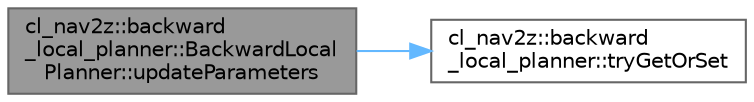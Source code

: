 digraph "cl_nav2z::backward_local_planner::BackwardLocalPlanner::updateParameters"
{
 // LATEX_PDF_SIZE
  bgcolor="transparent";
  edge [fontname=Helvetica,fontsize=10,labelfontname=Helvetica,labelfontsize=10];
  node [fontname=Helvetica,fontsize=10,shape=box,height=0.2,width=0.4];
  rankdir="LR";
  Node1 [label="cl_nav2z::backward\l_local_planner::BackwardLocal\lPlanner::updateParameters",height=0.2,width=0.4,color="gray40", fillcolor="grey60", style="filled", fontcolor="black",tooltip=" "];
  Node1 -> Node2 [color="steelblue1",style="solid"];
  Node2 [label="cl_nav2z::backward\l_local_planner::tryGetOrSet",height=0.2,width=0.4,color="grey40", fillcolor="white", style="filled",URL="$namespacecl__nav2z_1_1backward__local__planner.html#a432d8eb2168129213955575a2da12e19",tooltip=" "];
}
